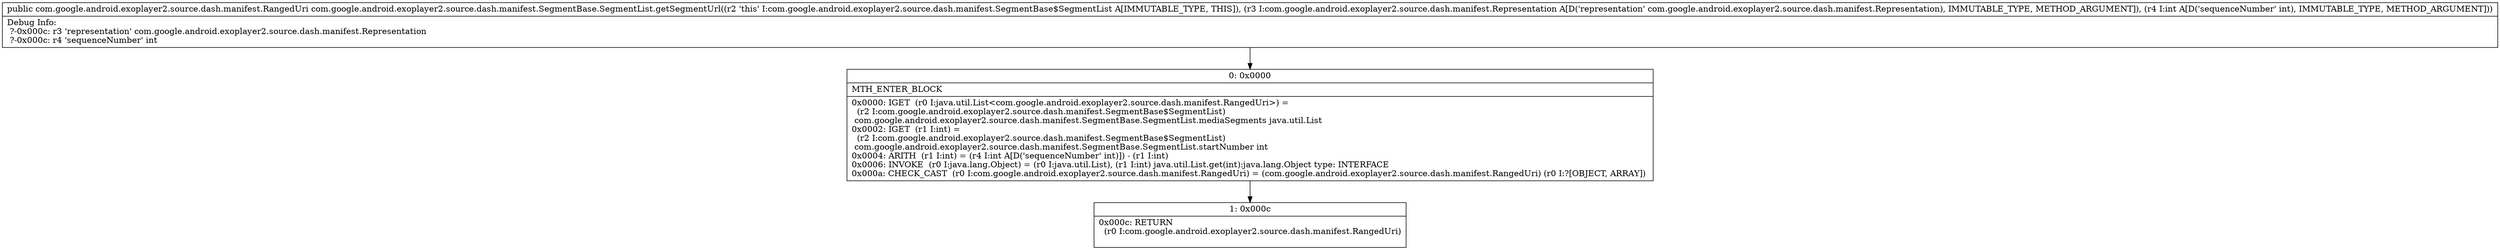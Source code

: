 digraph "CFG forcom.google.android.exoplayer2.source.dash.manifest.SegmentBase.SegmentList.getSegmentUrl(Lcom\/google\/android\/exoplayer2\/source\/dash\/manifest\/Representation;I)Lcom\/google\/android\/exoplayer2\/source\/dash\/manifest\/RangedUri;" {
Node_0 [shape=record,label="{0\:\ 0x0000|MTH_ENTER_BLOCK\l|0x0000: IGET  (r0 I:java.util.List\<com.google.android.exoplayer2.source.dash.manifest.RangedUri\>) = \l  (r2 I:com.google.android.exoplayer2.source.dash.manifest.SegmentBase$SegmentList)\l com.google.android.exoplayer2.source.dash.manifest.SegmentBase.SegmentList.mediaSegments java.util.List \l0x0002: IGET  (r1 I:int) = \l  (r2 I:com.google.android.exoplayer2.source.dash.manifest.SegmentBase$SegmentList)\l com.google.android.exoplayer2.source.dash.manifest.SegmentBase.SegmentList.startNumber int \l0x0004: ARITH  (r1 I:int) = (r4 I:int A[D('sequenceNumber' int)]) \- (r1 I:int) \l0x0006: INVOKE  (r0 I:java.lang.Object) = (r0 I:java.util.List), (r1 I:int) java.util.List.get(int):java.lang.Object type: INTERFACE \l0x000a: CHECK_CAST  (r0 I:com.google.android.exoplayer2.source.dash.manifest.RangedUri) = (com.google.android.exoplayer2.source.dash.manifest.RangedUri) (r0 I:?[OBJECT, ARRAY]) \l}"];
Node_1 [shape=record,label="{1\:\ 0x000c|0x000c: RETURN  \l  (r0 I:com.google.android.exoplayer2.source.dash.manifest.RangedUri)\l \l}"];
MethodNode[shape=record,label="{public com.google.android.exoplayer2.source.dash.manifest.RangedUri com.google.android.exoplayer2.source.dash.manifest.SegmentBase.SegmentList.getSegmentUrl((r2 'this' I:com.google.android.exoplayer2.source.dash.manifest.SegmentBase$SegmentList A[IMMUTABLE_TYPE, THIS]), (r3 I:com.google.android.exoplayer2.source.dash.manifest.Representation A[D('representation' com.google.android.exoplayer2.source.dash.manifest.Representation), IMMUTABLE_TYPE, METHOD_ARGUMENT]), (r4 I:int A[D('sequenceNumber' int), IMMUTABLE_TYPE, METHOD_ARGUMENT]))  | Debug Info:\l  ?\-0x000c: r3 'representation' com.google.android.exoplayer2.source.dash.manifest.Representation\l  ?\-0x000c: r4 'sequenceNumber' int\l}"];
MethodNode -> Node_0;
Node_0 -> Node_1;
}

